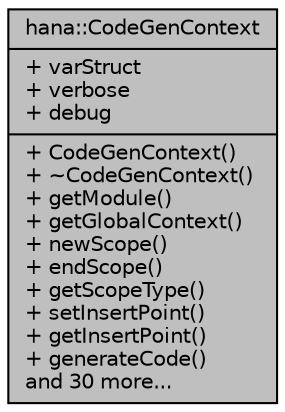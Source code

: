 digraph "hana::CodeGenContext"
{
 // LATEX_PDF_SIZE
  edge [fontname="Helvetica",fontsize="10",labelfontname="Helvetica",labelfontsize="10"];
  node [fontname="Helvetica",fontsize="10",shape=record];
  Node1 [label="{hana::CodeGenContext\n|+ varStruct\l+ verbose\l+ debug\l|+ CodeGenContext()\l+ ~CodeGenContext()\l+ getModule()\l+ getGlobalContext()\l+ newScope()\l+ endScope()\l+ getScopeType()\l+ setInsertPoint()\l+ getInsertPoint()\l+ generateCode()\land 30 more...\l}",height=0.2,width=0.4,color="black", fillcolor="grey75", style="filled", fontcolor="black",tooltip="! The context of the current compiling process."];
}

